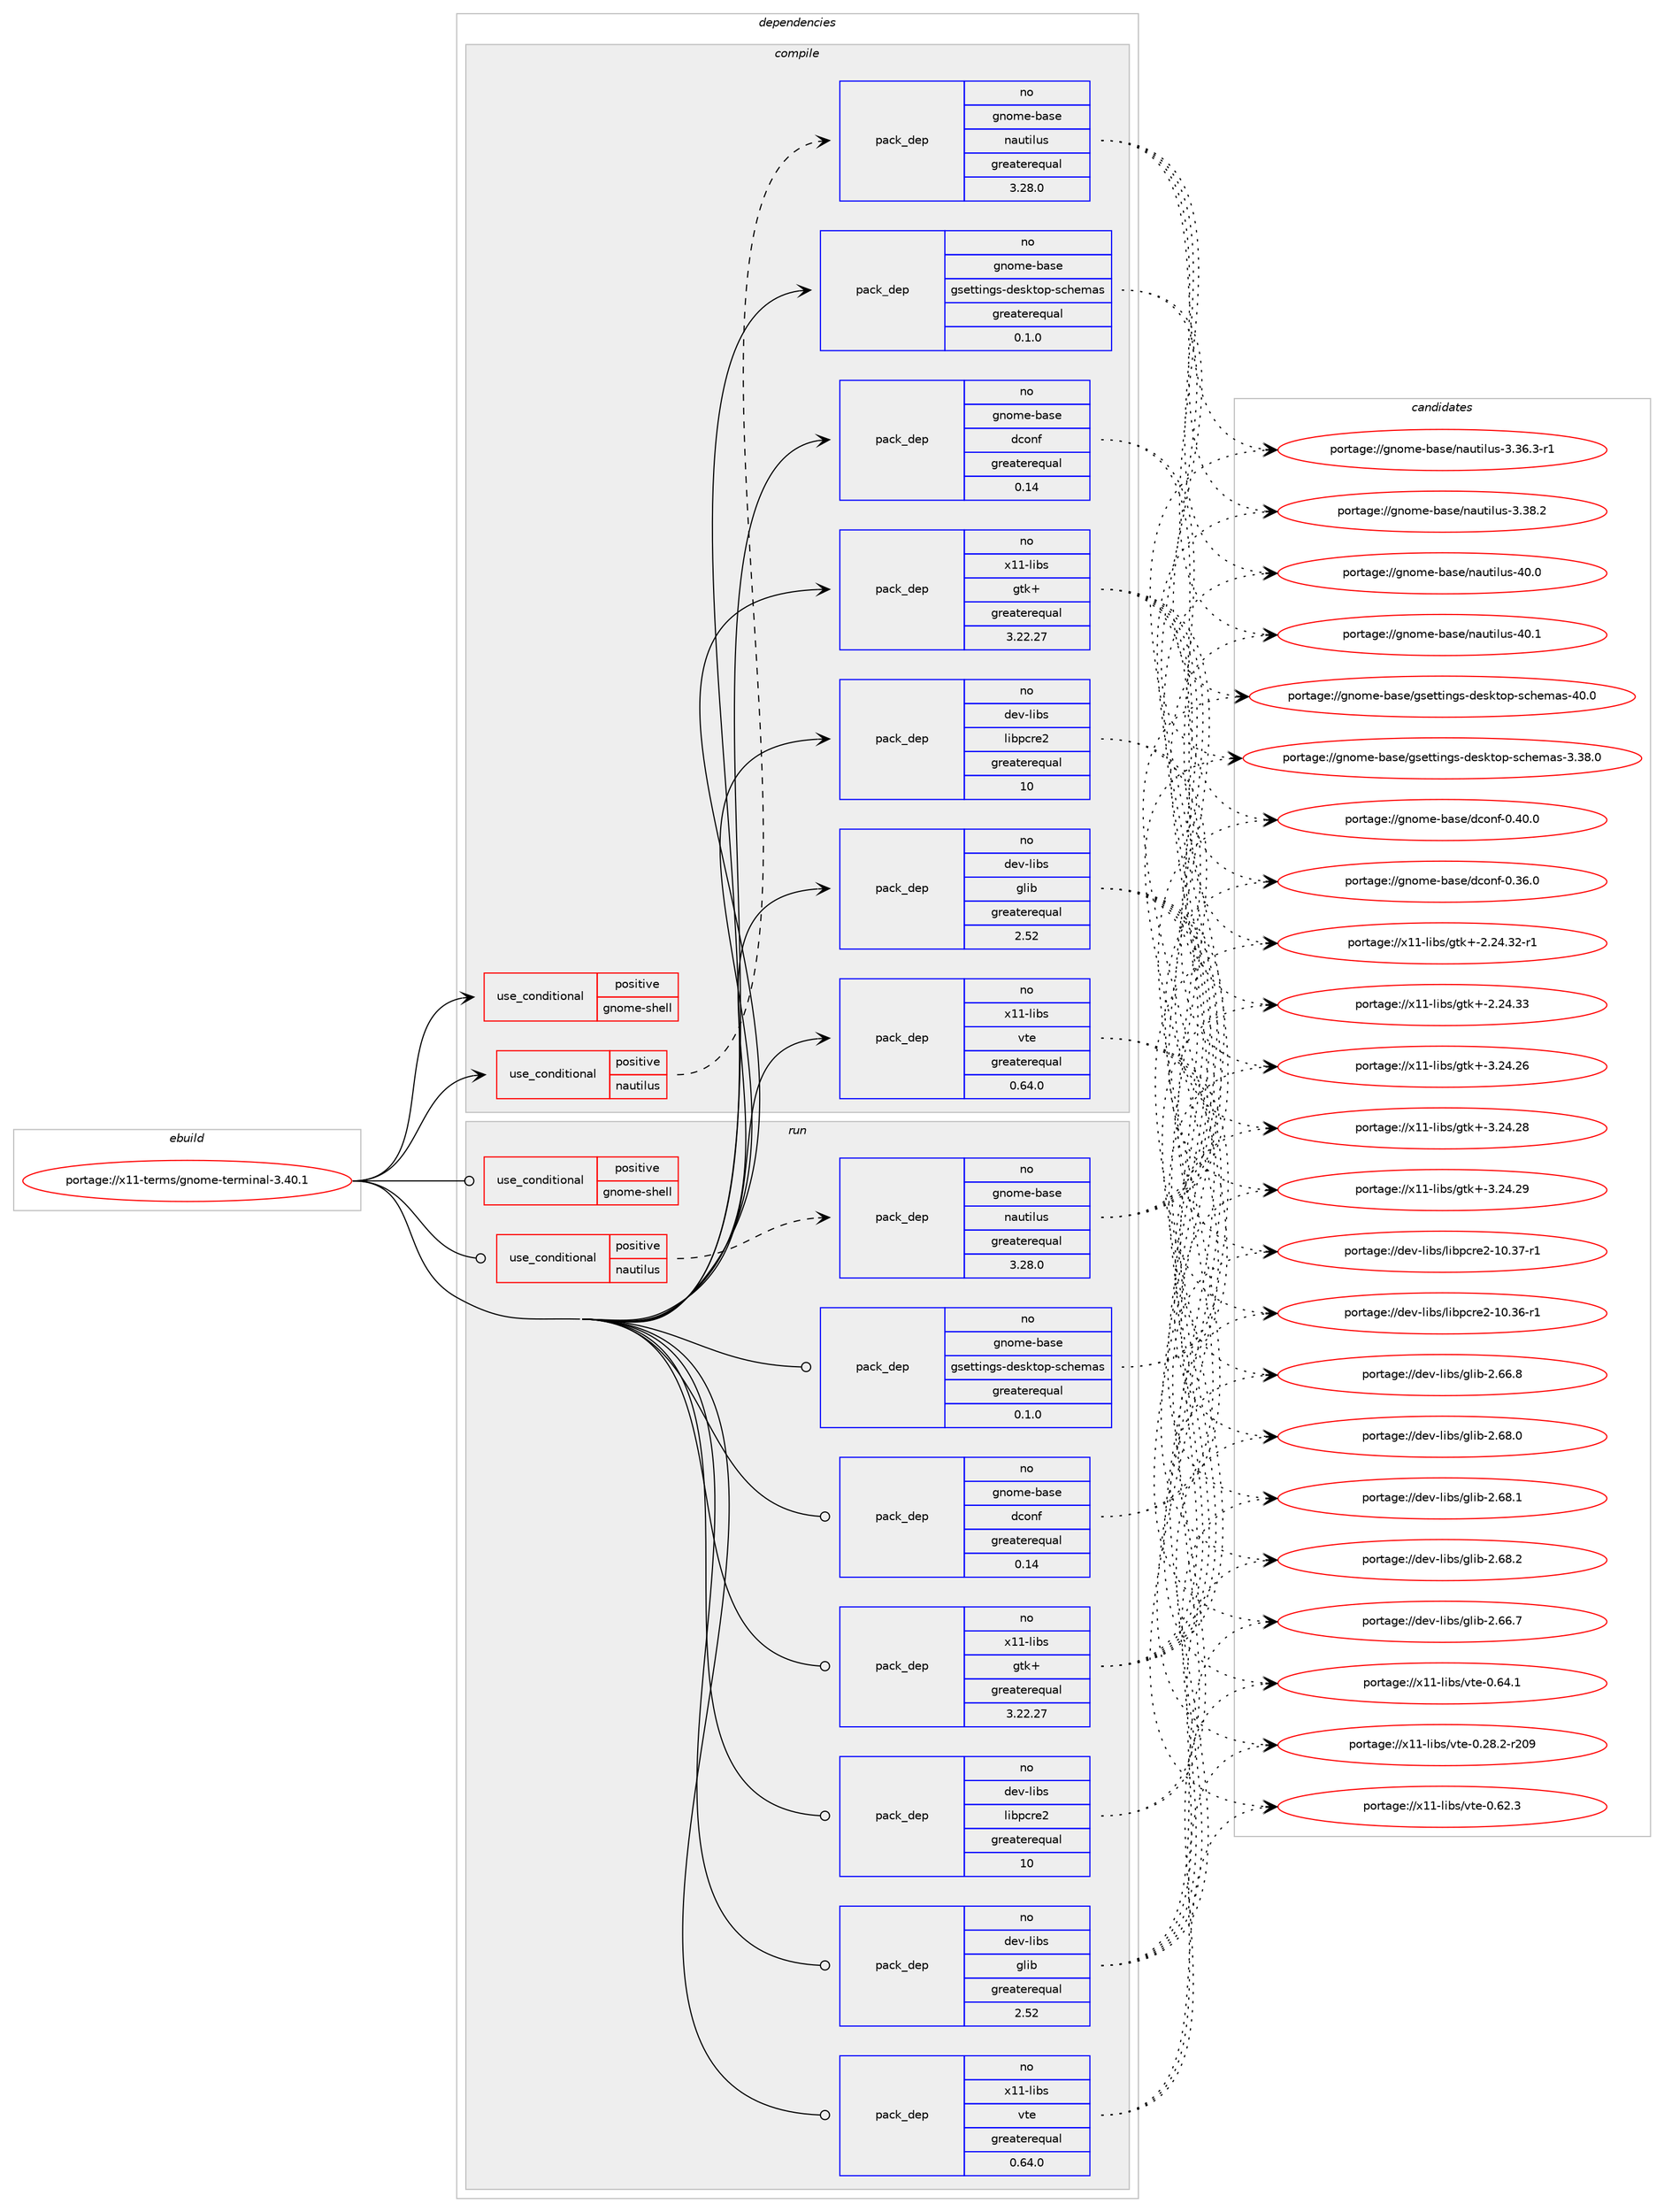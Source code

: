 digraph prolog {

# *************
# Graph options
# *************

newrank=true;
concentrate=true;
compound=true;
graph [rankdir=LR,fontname=Helvetica,fontsize=10,ranksep=1.5];#, ranksep=2.5, nodesep=0.2];
edge  [arrowhead=vee];
node  [fontname=Helvetica,fontsize=10];

# **********
# The ebuild
# **********

subgraph cluster_leftcol {
color=gray;
rank=same;
label=<<i>ebuild</i>>;
id [label="portage://x11-terms/gnome-terminal-3.40.1", color=red, width=4, href="../x11-terms/gnome-terminal-3.40.1.svg"];
}

# ****************
# The dependencies
# ****************

subgraph cluster_midcol {
color=gray;
label=<<i>dependencies</i>>;
subgraph cluster_compile {
fillcolor="#eeeeee";
style=filled;
label=<<i>compile</i>>;
subgraph cond451 {
dependency1271 [label=<<TABLE BORDER="0" CELLBORDER="1" CELLSPACING="0" CELLPADDING="4"><TR><TD ROWSPAN="3" CELLPADDING="10">use_conditional</TD></TR><TR><TD>positive</TD></TR><TR><TD>gnome-shell</TD></TR></TABLE>>, shape=none, color=red];
# *** BEGIN UNKNOWN DEPENDENCY TYPE (TODO) ***
# dependency1271 -> package_dependency(portage://x11-terms/gnome-terminal-3.40.1,install,no,gnome-base,gnome-shell,none,[,,],[],[])
# *** END UNKNOWN DEPENDENCY TYPE (TODO) ***

}
id:e -> dependency1271:w [weight=20,style="solid",arrowhead="vee"];
subgraph cond452 {
dependency1272 [label=<<TABLE BORDER="0" CELLBORDER="1" CELLSPACING="0" CELLPADDING="4"><TR><TD ROWSPAN="3" CELLPADDING="10">use_conditional</TD></TR><TR><TD>positive</TD></TR><TR><TD>nautilus</TD></TR></TABLE>>, shape=none, color=red];
subgraph pack774 {
dependency1273 [label=<<TABLE BORDER="0" CELLBORDER="1" CELLSPACING="0" CELLPADDING="4" WIDTH="220"><TR><TD ROWSPAN="6" CELLPADDING="30">pack_dep</TD></TR><TR><TD WIDTH="110">no</TD></TR><TR><TD>gnome-base</TD></TR><TR><TD>nautilus</TD></TR><TR><TD>greaterequal</TD></TR><TR><TD>3.28.0</TD></TR></TABLE>>, shape=none, color=blue];
}
dependency1272:e -> dependency1273:w [weight=20,style="dashed",arrowhead="vee"];
}
id:e -> dependency1272:w [weight=20,style="solid",arrowhead="vee"];
subgraph pack775 {
dependency1274 [label=<<TABLE BORDER="0" CELLBORDER="1" CELLSPACING="0" CELLPADDING="4" WIDTH="220"><TR><TD ROWSPAN="6" CELLPADDING="30">pack_dep</TD></TR><TR><TD WIDTH="110">no</TD></TR><TR><TD>dev-libs</TD></TR><TR><TD>glib</TD></TR><TR><TD>greaterequal</TD></TR><TR><TD>2.52</TD></TR></TABLE>>, shape=none, color=blue];
}
id:e -> dependency1274:w [weight=20,style="solid",arrowhead="vee"];
subgraph pack776 {
dependency1275 [label=<<TABLE BORDER="0" CELLBORDER="1" CELLSPACING="0" CELLPADDING="4" WIDTH="220"><TR><TD ROWSPAN="6" CELLPADDING="30">pack_dep</TD></TR><TR><TD WIDTH="110">no</TD></TR><TR><TD>dev-libs</TD></TR><TR><TD>libpcre2</TD></TR><TR><TD>greaterequal</TD></TR><TR><TD>10</TD></TR></TABLE>>, shape=none, color=blue];
}
id:e -> dependency1275:w [weight=20,style="solid",arrowhead="vee"];
# *** BEGIN UNKNOWN DEPENDENCY TYPE (TODO) ***
# id -> package_dependency(portage://x11-terms/gnome-terminal-3.40.1,install,no,dev-util,desktop-file-utils,none,[,,],[],[])
# *** END UNKNOWN DEPENDENCY TYPE (TODO) ***

subgraph pack777 {
dependency1276 [label=<<TABLE BORDER="0" CELLBORDER="1" CELLSPACING="0" CELLPADDING="4" WIDTH="220"><TR><TD ROWSPAN="6" CELLPADDING="30">pack_dep</TD></TR><TR><TD WIDTH="110">no</TD></TR><TR><TD>gnome-base</TD></TR><TR><TD>dconf</TD></TR><TR><TD>greaterequal</TD></TR><TR><TD>0.14</TD></TR></TABLE>>, shape=none, color=blue];
}
id:e -> dependency1276:w [weight=20,style="solid",arrowhead="vee"];
subgraph pack778 {
dependency1277 [label=<<TABLE BORDER="0" CELLBORDER="1" CELLSPACING="0" CELLPADDING="4" WIDTH="220"><TR><TD ROWSPAN="6" CELLPADDING="30">pack_dep</TD></TR><TR><TD WIDTH="110">no</TD></TR><TR><TD>gnome-base</TD></TR><TR><TD>gsettings-desktop-schemas</TD></TR><TR><TD>greaterequal</TD></TR><TR><TD>0.1.0</TD></TR></TABLE>>, shape=none, color=blue];
}
id:e -> dependency1277:w [weight=20,style="solid",arrowhead="vee"];
# *** BEGIN UNKNOWN DEPENDENCY TYPE (TODO) ***
# id -> package_dependency(portage://x11-terms/gnome-terminal-3.40.1,install,no,sys-apps,util-linux,none,[,,],[],[])
# *** END UNKNOWN DEPENDENCY TYPE (TODO) ***

subgraph pack779 {
dependency1278 [label=<<TABLE BORDER="0" CELLBORDER="1" CELLSPACING="0" CELLPADDING="4" WIDTH="220"><TR><TD ROWSPAN="6" CELLPADDING="30">pack_dep</TD></TR><TR><TD WIDTH="110">no</TD></TR><TR><TD>x11-libs</TD></TR><TR><TD>gtk+</TD></TR><TR><TD>greaterequal</TD></TR><TR><TD>3.22.27</TD></TR></TABLE>>, shape=none, color=blue];
}
id:e -> dependency1278:w [weight=20,style="solid",arrowhead="vee"];
subgraph pack780 {
dependency1279 [label=<<TABLE BORDER="0" CELLBORDER="1" CELLSPACING="0" CELLPADDING="4" WIDTH="220"><TR><TD ROWSPAN="6" CELLPADDING="30">pack_dep</TD></TR><TR><TD WIDTH="110">no</TD></TR><TR><TD>x11-libs</TD></TR><TR><TD>vte</TD></TR><TR><TD>greaterequal</TD></TR><TR><TD>0.64.0</TD></TR></TABLE>>, shape=none, color=blue];
}
id:e -> dependency1279:w [weight=20,style="solid",arrowhead="vee"];
# *** BEGIN UNKNOWN DEPENDENCY TYPE (TODO) ***
# id -> package_dependency(portage://x11-terms/gnome-terminal-3.40.1,install,no,x11-misc,shared-mime-info,none,[,,],[],[])
# *** END UNKNOWN DEPENDENCY TYPE (TODO) ***

}
subgraph cluster_compileandrun {
fillcolor="#eeeeee";
style=filled;
label=<<i>compile and run</i>>;
}
subgraph cluster_run {
fillcolor="#eeeeee";
style=filled;
label=<<i>run</i>>;
subgraph cond453 {
dependency1280 [label=<<TABLE BORDER="0" CELLBORDER="1" CELLSPACING="0" CELLPADDING="4"><TR><TD ROWSPAN="3" CELLPADDING="10">use_conditional</TD></TR><TR><TD>positive</TD></TR><TR><TD>gnome-shell</TD></TR></TABLE>>, shape=none, color=red];
# *** BEGIN UNKNOWN DEPENDENCY TYPE (TODO) ***
# dependency1280 -> package_dependency(portage://x11-terms/gnome-terminal-3.40.1,run,no,gnome-base,gnome-shell,none,[,,],[],[])
# *** END UNKNOWN DEPENDENCY TYPE (TODO) ***

}
id:e -> dependency1280:w [weight=20,style="solid",arrowhead="odot"];
subgraph cond454 {
dependency1281 [label=<<TABLE BORDER="0" CELLBORDER="1" CELLSPACING="0" CELLPADDING="4"><TR><TD ROWSPAN="3" CELLPADDING="10">use_conditional</TD></TR><TR><TD>positive</TD></TR><TR><TD>nautilus</TD></TR></TABLE>>, shape=none, color=red];
subgraph pack781 {
dependency1282 [label=<<TABLE BORDER="0" CELLBORDER="1" CELLSPACING="0" CELLPADDING="4" WIDTH="220"><TR><TD ROWSPAN="6" CELLPADDING="30">pack_dep</TD></TR><TR><TD WIDTH="110">no</TD></TR><TR><TD>gnome-base</TD></TR><TR><TD>nautilus</TD></TR><TR><TD>greaterequal</TD></TR><TR><TD>3.28.0</TD></TR></TABLE>>, shape=none, color=blue];
}
dependency1281:e -> dependency1282:w [weight=20,style="dashed",arrowhead="vee"];
}
id:e -> dependency1281:w [weight=20,style="solid",arrowhead="odot"];
subgraph pack782 {
dependency1283 [label=<<TABLE BORDER="0" CELLBORDER="1" CELLSPACING="0" CELLPADDING="4" WIDTH="220"><TR><TD ROWSPAN="6" CELLPADDING="30">pack_dep</TD></TR><TR><TD WIDTH="110">no</TD></TR><TR><TD>dev-libs</TD></TR><TR><TD>glib</TD></TR><TR><TD>greaterequal</TD></TR><TR><TD>2.52</TD></TR></TABLE>>, shape=none, color=blue];
}
id:e -> dependency1283:w [weight=20,style="solid",arrowhead="odot"];
subgraph pack783 {
dependency1284 [label=<<TABLE BORDER="0" CELLBORDER="1" CELLSPACING="0" CELLPADDING="4" WIDTH="220"><TR><TD ROWSPAN="6" CELLPADDING="30">pack_dep</TD></TR><TR><TD WIDTH="110">no</TD></TR><TR><TD>dev-libs</TD></TR><TR><TD>libpcre2</TD></TR><TR><TD>greaterequal</TD></TR><TR><TD>10</TD></TR></TABLE>>, shape=none, color=blue];
}
id:e -> dependency1284:w [weight=20,style="solid",arrowhead="odot"];
subgraph pack784 {
dependency1285 [label=<<TABLE BORDER="0" CELLBORDER="1" CELLSPACING="0" CELLPADDING="4" WIDTH="220"><TR><TD ROWSPAN="6" CELLPADDING="30">pack_dep</TD></TR><TR><TD WIDTH="110">no</TD></TR><TR><TD>gnome-base</TD></TR><TR><TD>dconf</TD></TR><TR><TD>greaterequal</TD></TR><TR><TD>0.14</TD></TR></TABLE>>, shape=none, color=blue];
}
id:e -> dependency1285:w [weight=20,style="solid",arrowhead="odot"];
subgraph pack785 {
dependency1286 [label=<<TABLE BORDER="0" CELLBORDER="1" CELLSPACING="0" CELLPADDING="4" WIDTH="220"><TR><TD ROWSPAN="6" CELLPADDING="30">pack_dep</TD></TR><TR><TD WIDTH="110">no</TD></TR><TR><TD>gnome-base</TD></TR><TR><TD>gsettings-desktop-schemas</TD></TR><TR><TD>greaterequal</TD></TR><TR><TD>0.1.0</TD></TR></TABLE>>, shape=none, color=blue];
}
id:e -> dependency1286:w [weight=20,style="solid",arrowhead="odot"];
# *** BEGIN UNKNOWN DEPENDENCY TYPE (TODO) ***
# id -> package_dependency(portage://x11-terms/gnome-terminal-3.40.1,run,no,sys-apps,util-linux,none,[,,],[],[])
# *** END UNKNOWN DEPENDENCY TYPE (TODO) ***

subgraph pack786 {
dependency1287 [label=<<TABLE BORDER="0" CELLBORDER="1" CELLSPACING="0" CELLPADDING="4" WIDTH="220"><TR><TD ROWSPAN="6" CELLPADDING="30">pack_dep</TD></TR><TR><TD WIDTH="110">no</TD></TR><TR><TD>x11-libs</TD></TR><TR><TD>gtk+</TD></TR><TR><TD>greaterequal</TD></TR><TR><TD>3.22.27</TD></TR></TABLE>>, shape=none, color=blue];
}
id:e -> dependency1287:w [weight=20,style="solid",arrowhead="odot"];
subgraph pack787 {
dependency1288 [label=<<TABLE BORDER="0" CELLBORDER="1" CELLSPACING="0" CELLPADDING="4" WIDTH="220"><TR><TD ROWSPAN="6" CELLPADDING="30">pack_dep</TD></TR><TR><TD WIDTH="110">no</TD></TR><TR><TD>x11-libs</TD></TR><TR><TD>vte</TD></TR><TR><TD>greaterequal</TD></TR><TR><TD>0.64.0</TD></TR></TABLE>>, shape=none, color=blue];
}
id:e -> dependency1288:w [weight=20,style="solid",arrowhead="odot"];
}
}

# **************
# The candidates
# **************

subgraph cluster_choices {
rank=same;
color=gray;
label=<<i>candidates</i>>;

subgraph choice774 {
color=black;
nodesep=1;
choice1031101111091014598971151014711097117116105108117115455146515446514511449 [label="portage://gnome-base/nautilus-3.36.3-r1", color=red, width=4,href="../gnome-base/nautilus-3.36.3-r1.svg"];
choice103110111109101459897115101471109711711610510811711545514651564650 [label="portage://gnome-base/nautilus-3.38.2", color=red, width=4,href="../gnome-base/nautilus-3.38.2.svg"];
choice10311011110910145989711510147110971171161051081171154552484648 [label="portage://gnome-base/nautilus-40.0", color=red, width=4,href="../gnome-base/nautilus-40.0.svg"];
choice10311011110910145989711510147110971171161051081171154552484649 [label="portage://gnome-base/nautilus-40.1", color=red, width=4,href="../gnome-base/nautilus-40.1.svg"];
dependency1273:e -> choice1031101111091014598971151014711097117116105108117115455146515446514511449:w [style=dotted,weight="100"];
dependency1273:e -> choice103110111109101459897115101471109711711610510811711545514651564650:w [style=dotted,weight="100"];
dependency1273:e -> choice10311011110910145989711510147110971171161051081171154552484648:w [style=dotted,weight="100"];
dependency1273:e -> choice10311011110910145989711510147110971171161051081171154552484649:w [style=dotted,weight="100"];
}
subgraph choice775 {
color=black;
nodesep=1;
choice1001011184510810598115471031081059845504654544655 [label="portage://dev-libs/glib-2.66.7", color=red, width=4,href="../dev-libs/glib-2.66.7.svg"];
choice1001011184510810598115471031081059845504654544656 [label="portage://dev-libs/glib-2.66.8", color=red, width=4,href="../dev-libs/glib-2.66.8.svg"];
choice1001011184510810598115471031081059845504654564648 [label="portage://dev-libs/glib-2.68.0", color=red, width=4,href="../dev-libs/glib-2.68.0.svg"];
choice1001011184510810598115471031081059845504654564649 [label="portage://dev-libs/glib-2.68.1", color=red, width=4,href="../dev-libs/glib-2.68.1.svg"];
choice1001011184510810598115471031081059845504654564650 [label="portage://dev-libs/glib-2.68.2", color=red, width=4,href="../dev-libs/glib-2.68.2.svg"];
dependency1274:e -> choice1001011184510810598115471031081059845504654544655:w [style=dotted,weight="100"];
dependency1274:e -> choice1001011184510810598115471031081059845504654544656:w [style=dotted,weight="100"];
dependency1274:e -> choice1001011184510810598115471031081059845504654564648:w [style=dotted,weight="100"];
dependency1274:e -> choice1001011184510810598115471031081059845504654564649:w [style=dotted,weight="100"];
dependency1274:e -> choice1001011184510810598115471031081059845504654564650:w [style=dotted,weight="100"];
}
subgraph choice776 {
color=black;
nodesep=1;
choice1001011184510810598115471081059811299114101504549484651544511449 [label="portage://dev-libs/libpcre2-10.36-r1", color=red, width=4,href="../dev-libs/libpcre2-10.36-r1.svg"];
choice1001011184510810598115471081059811299114101504549484651554511449 [label="portage://dev-libs/libpcre2-10.37-r1", color=red, width=4,href="../dev-libs/libpcre2-10.37-r1.svg"];
dependency1275:e -> choice1001011184510810598115471081059811299114101504549484651544511449:w [style=dotted,weight="100"];
dependency1275:e -> choice1001011184510810598115471081059811299114101504549484651554511449:w [style=dotted,weight="100"];
}
subgraph choice777 {
color=black;
nodesep=1;
choice103110111109101459897115101471009911111010245484651544648 [label="portage://gnome-base/dconf-0.36.0", color=red, width=4,href="../gnome-base/dconf-0.36.0.svg"];
choice103110111109101459897115101471009911111010245484652484648 [label="portage://gnome-base/dconf-0.40.0", color=red, width=4,href="../gnome-base/dconf-0.40.0.svg"];
dependency1276:e -> choice103110111109101459897115101471009911111010245484651544648:w [style=dotted,weight="100"];
dependency1276:e -> choice103110111109101459897115101471009911111010245484652484648:w [style=dotted,weight="100"];
}
subgraph choice778 {
color=black;
nodesep=1;
choice103110111109101459897115101471031151011161161051101031154510010111510711611111245115991041011099711545514651564648 [label="portage://gnome-base/gsettings-desktop-schemas-3.38.0", color=red, width=4,href="../gnome-base/gsettings-desktop-schemas-3.38.0.svg"];
choice10311011110910145989711510147103115101116116105110103115451001011151071161111124511599104101109971154552484648 [label="portage://gnome-base/gsettings-desktop-schemas-40.0", color=red, width=4,href="../gnome-base/gsettings-desktop-schemas-40.0.svg"];
dependency1277:e -> choice103110111109101459897115101471031151011161161051101031154510010111510711611111245115991041011099711545514651564648:w [style=dotted,weight="100"];
dependency1277:e -> choice10311011110910145989711510147103115101116116105110103115451001011151071161111124511599104101109971154552484648:w [style=dotted,weight="100"];
}
subgraph choice779 {
color=black;
nodesep=1;
choice12049494510810598115471031161074345504650524651504511449 [label="portage://x11-libs/gtk+-2.24.32-r1", color=red, width=4,href="../x11-libs/gtk+-2.24.32-r1.svg"];
choice1204949451081059811547103116107434550465052465151 [label="portage://x11-libs/gtk+-2.24.33", color=red, width=4,href="../x11-libs/gtk+-2.24.33.svg"];
choice1204949451081059811547103116107434551465052465054 [label="portage://x11-libs/gtk+-3.24.26", color=red, width=4,href="../x11-libs/gtk+-3.24.26.svg"];
choice1204949451081059811547103116107434551465052465056 [label="portage://x11-libs/gtk+-3.24.28", color=red, width=4,href="../x11-libs/gtk+-3.24.28.svg"];
choice1204949451081059811547103116107434551465052465057 [label="portage://x11-libs/gtk+-3.24.29", color=red, width=4,href="../x11-libs/gtk+-3.24.29.svg"];
dependency1278:e -> choice12049494510810598115471031161074345504650524651504511449:w [style=dotted,weight="100"];
dependency1278:e -> choice1204949451081059811547103116107434550465052465151:w [style=dotted,weight="100"];
dependency1278:e -> choice1204949451081059811547103116107434551465052465054:w [style=dotted,weight="100"];
dependency1278:e -> choice1204949451081059811547103116107434551465052465056:w [style=dotted,weight="100"];
dependency1278:e -> choice1204949451081059811547103116107434551465052465057:w [style=dotted,weight="100"];
}
subgraph choice780 {
color=black;
nodesep=1;
choice12049494510810598115471181161014548465056465045114504857 [label="portage://x11-libs/vte-0.28.2-r209", color=red, width=4,href="../x11-libs/vte-0.28.2-r209.svg"];
choice120494945108105981154711811610145484654504651 [label="portage://x11-libs/vte-0.62.3", color=red, width=4,href="../x11-libs/vte-0.62.3.svg"];
choice120494945108105981154711811610145484654524649 [label="portage://x11-libs/vte-0.64.1", color=red, width=4,href="../x11-libs/vte-0.64.1.svg"];
dependency1279:e -> choice12049494510810598115471181161014548465056465045114504857:w [style=dotted,weight="100"];
dependency1279:e -> choice120494945108105981154711811610145484654504651:w [style=dotted,weight="100"];
dependency1279:e -> choice120494945108105981154711811610145484654524649:w [style=dotted,weight="100"];
}
subgraph choice781 {
color=black;
nodesep=1;
choice1031101111091014598971151014711097117116105108117115455146515446514511449 [label="portage://gnome-base/nautilus-3.36.3-r1", color=red, width=4,href="../gnome-base/nautilus-3.36.3-r1.svg"];
choice103110111109101459897115101471109711711610510811711545514651564650 [label="portage://gnome-base/nautilus-3.38.2", color=red, width=4,href="../gnome-base/nautilus-3.38.2.svg"];
choice10311011110910145989711510147110971171161051081171154552484648 [label="portage://gnome-base/nautilus-40.0", color=red, width=4,href="../gnome-base/nautilus-40.0.svg"];
choice10311011110910145989711510147110971171161051081171154552484649 [label="portage://gnome-base/nautilus-40.1", color=red, width=4,href="../gnome-base/nautilus-40.1.svg"];
dependency1282:e -> choice1031101111091014598971151014711097117116105108117115455146515446514511449:w [style=dotted,weight="100"];
dependency1282:e -> choice103110111109101459897115101471109711711610510811711545514651564650:w [style=dotted,weight="100"];
dependency1282:e -> choice10311011110910145989711510147110971171161051081171154552484648:w [style=dotted,weight="100"];
dependency1282:e -> choice10311011110910145989711510147110971171161051081171154552484649:w [style=dotted,weight="100"];
}
subgraph choice782 {
color=black;
nodesep=1;
choice1001011184510810598115471031081059845504654544655 [label="portage://dev-libs/glib-2.66.7", color=red, width=4,href="../dev-libs/glib-2.66.7.svg"];
choice1001011184510810598115471031081059845504654544656 [label="portage://dev-libs/glib-2.66.8", color=red, width=4,href="../dev-libs/glib-2.66.8.svg"];
choice1001011184510810598115471031081059845504654564648 [label="portage://dev-libs/glib-2.68.0", color=red, width=4,href="../dev-libs/glib-2.68.0.svg"];
choice1001011184510810598115471031081059845504654564649 [label="portage://dev-libs/glib-2.68.1", color=red, width=4,href="../dev-libs/glib-2.68.1.svg"];
choice1001011184510810598115471031081059845504654564650 [label="portage://dev-libs/glib-2.68.2", color=red, width=4,href="../dev-libs/glib-2.68.2.svg"];
dependency1283:e -> choice1001011184510810598115471031081059845504654544655:w [style=dotted,weight="100"];
dependency1283:e -> choice1001011184510810598115471031081059845504654544656:w [style=dotted,weight="100"];
dependency1283:e -> choice1001011184510810598115471031081059845504654564648:w [style=dotted,weight="100"];
dependency1283:e -> choice1001011184510810598115471031081059845504654564649:w [style=dotted,weight="100"];
dependency1283:e -> choice1001011184510810598115471031081059845504654564650:w [style=dotted,weight="100"];
}
subgraph choice783 {
color=black;
nodesep=1;
choice1001011184510810598115471081059811299114101504549484651544511449 [label="portage://dev-libs/libpcre2-10.36-r1", color=red, width=4,href="../dev-libs/libpcre2-10.36-r1.svg"];
choice1001011184510810598115471081059811299114101504549484651554511449 [label="portage://dev-libs/libpcre2-10.37-r1", color=red, width=4,href="../dev-libs/libpcre2-10.37-r1.svg"];
dependency1284:e -> choice1001011184510810598115471081059811299114101504549484651544511449:w [style=dotted,weight="100"];
dependency1284:e -> choice1001011184510810598115471081059811299114101504549484651554511449:w [style=dotted,weight="100"];
}
subgraph choice784 {
color=black;
nodesep=1;
choice103110111109101459897115101471009911111010245484651544648 [label="portage://gnome-base/dconf-0.36.0", color=red, width=4,href="../gnome-base/dconf-0.36.0.svg"];
choice103110111109101459897115101471009911111010245484652484648 [label="portage://gnome-base/dconf-0.40.0", color=red, width=4,href="../gnome-base/dconf-0.40.0.svg"];
dependency1285:e -> choice103110111109101459897115101471009911111010245484651544648:w [style=dotted,weight="100"];
dependency1285:e -> choice103110111109101459897115101471009911111010245484652484648:w [style=dotted,weight="100"];
}
subgraph choice785 {
color=black;
nodesep=1;
choice103110111109101459897115101471031151011161161051101031154510010111510711611111245115991041011099711545514651564648 [label="portage://gnome-base/gsettings-desktop-schemas-3.38.0", color=red, width=4,href="../gnome-base/gsettings-desktop-schemas-3.38.0.svg"];
choice10311011110910145989711510147103115101116116105110103115451001011151071161111124511599104101109971154552484648 [label="portage://gnome-base/gsettings-desktop-schemas-40.0", color=red, width=4,href="../gnome-base/gsettings-desktop-schemas-40.0.svg"];
dependency1286:e -> choice103110111109101459897115101471031151011161161051101031154510010111510711611111245115991041011099711545514651564648:w [style=dotted,weight="100"];
dependency1286:e -> choice10311011110910145989711510147103115101116116105110103115451001011151071161111124511599104101109971154552484648:w [style=dotted,weight="100"];
}
subgraph choice786 {
color=black;
nodesep=1;
choice12049494510810598115471031161074345504650524651504511449 [label="portage://x11-libs/gtk+-2.24.32-r1", color=red, width=4,href="../x11-libs/gtk+-2.24.32-r1.svg"];
choice1204949451081059811547103116107434550465052465151 [label="portage://x11-libs/gtk+-2.24.33", color=red, width=4,href="../x11-libs/gtk+-2.24.33.svg"];
choice1204949451081059811547103116107434551465052465054 [label="portage://x11-libs/gtk+-3.24.26", color=red, width=4,href="../x11-libs/gtk+-3.24.26.svg"];
choice1204949451081059811547103116107434551465052465056 [label="portage://x11-libs/gtk+-3.24.28", color=red, width=4,href="../x11-libs/gtk+-3.24.28.svg"];
choice1204949451081059811547103116107434551465052465057 [label="portage://x11-libs/gtk+-3.24.29", color=red, width=4,href="../x11-libs/gtk+-3.24.29.svg"];
dependency1287:e -> choice12049494510810598115471031161074345504650524651504511449:w [style=dotted,weight="100"];
dependency1287:e -> choice1204949451081059811547103116107434550465052465151:w [style=dotted,weight="100"];
dependency1287:e -> choice1204949451081059811547103116107434551465052465054:w [style=dotted,weight="100"];
dependency1287:e -> choice1204949451081059811547103116107434551465052465056:w [style=dotted,weight="100"];
dependency1287:e -> choice1204949451081059811547103116107434551465052465057:w [style=dotted,weight="100"];
}
subgraph choice787 {
color=black;
nodesep=1;
choice12049494510810598115471181161014548465056465045114504857 [label="portage://x11-libs/vte-0.28.2-r209", color=red, width=4,href="../x11-libs/vte-0.28.2-r209.svg"];
choice120494945108105981154711811610145484654504651 [label="portage://x11-libs/vte-0.62.3", color=red, width=4,href="../x11-libs/vte-0.62.3.svg"];
choice120494945108105981154711811610145484654524649 [label="portage://x11-libs/vte-0.64.1", color=red, width=4,href="../x11-libs/vte-0.64.1.svg"];
dependency1288:e -> choice12049494510810598115471181161014548465056465045114504857:w [style=dotted,weight="100"];
dependency1288:e -> choice120494945108105981154711811610145484654504651:w [style=dotted,weight="100"];
dependency1288:e -> choice120494945108105981154711811610145484654524649:w [style=dotted,weight="100"];
}
}

}
